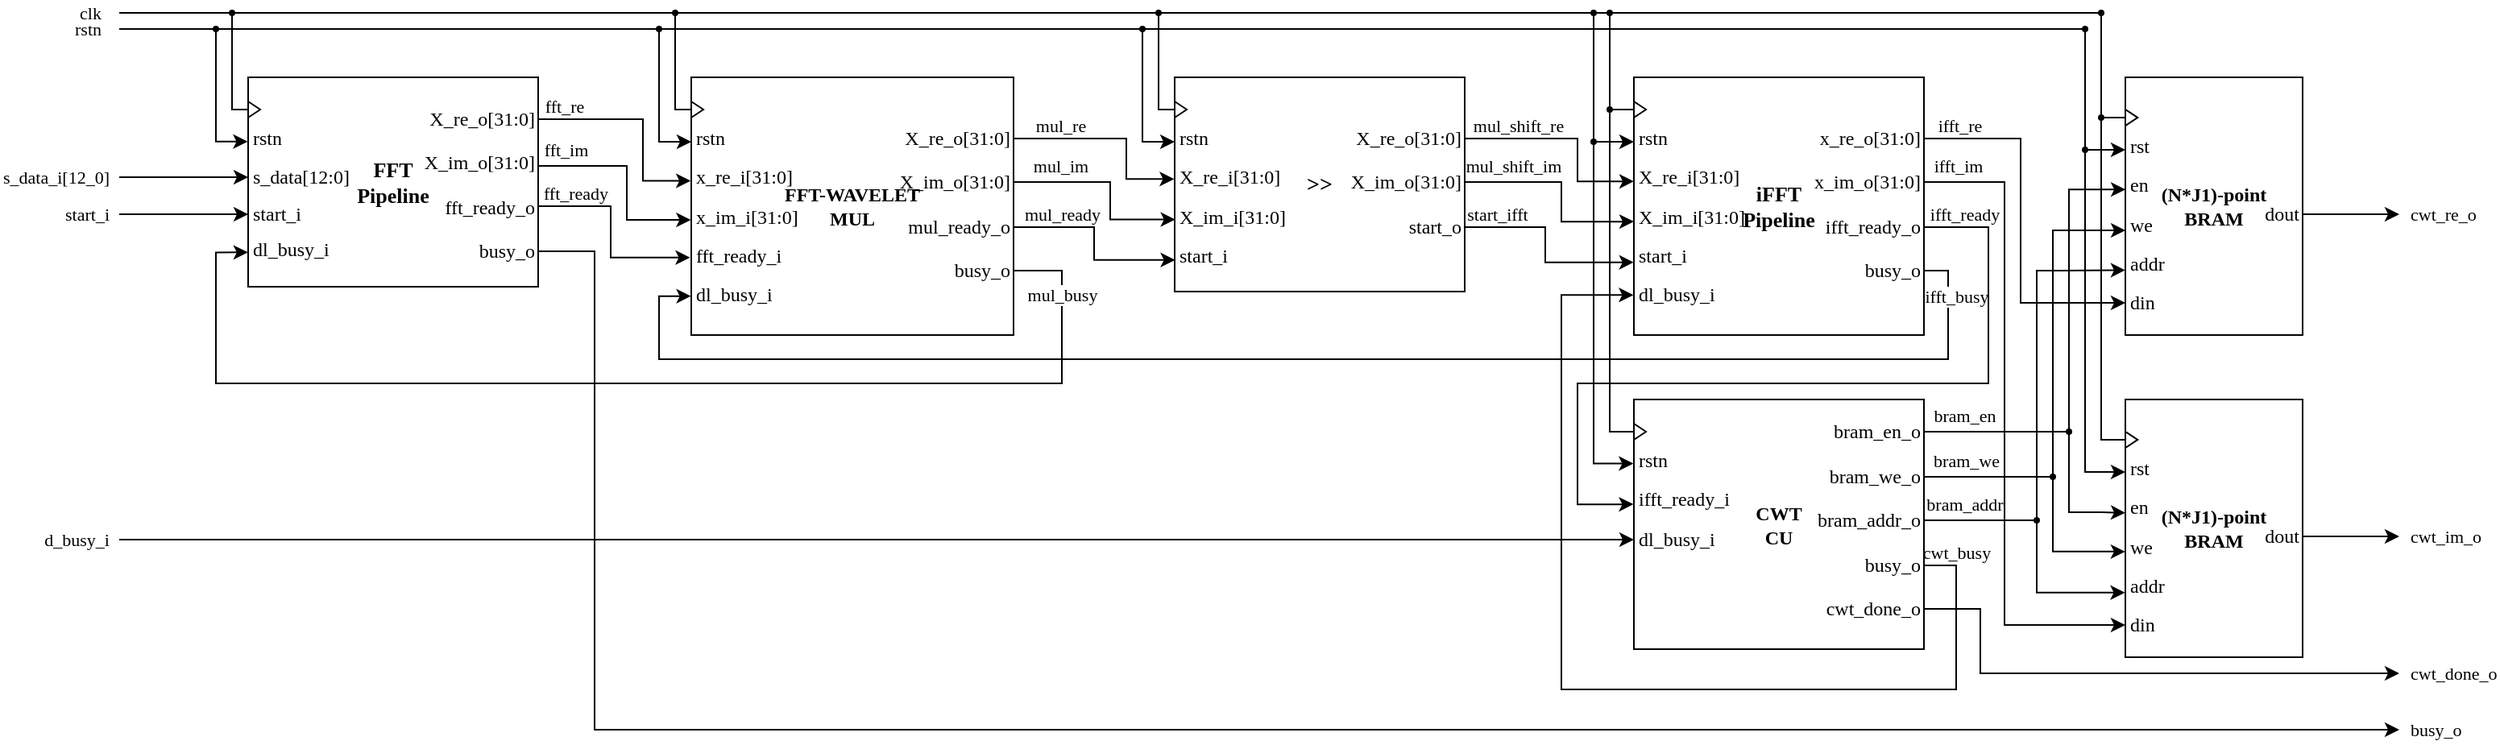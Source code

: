 <mxfile version="26.0.16">
  <diagram name="Page-1" id="Zor0CRvqTPRLobIag8Ww">
    <mxGraphModel dx="1839" dy="528" grid="1" gridSize="5" guides="1" tooltips="1" connect="1" arrows="1" fold="1" page="1" pageScale="1" pageWidth="850" pageHeight="1100" math="0" shadow="0">
      <root>
        <mxCell id="0" />
        <mxCell id="1" parent="0" />
        <mxCell id="oGKbib3P3BIxLK8cS7Yo-72" value="&lt;b&gt;(N*J1)-point&lt;br&gt;BRAM&lt;/b&gt;" style="rounded=0;whiteSpace=wrap;html=1;fontFamily=NewsGotT;verticalAlign=middle;" parent="1" vertex="1">
          <mxGeometry x="1285" y="80" width="110" height="160" as="geometry" />
        </mxCell>
        <mxCell id="oGKbib3P3BIxLK8cS7Yo-75" value="rst" style="text;html=1;align=left;verticalAlign=middle;resizable=0;points=[];autosize=1;strokeColor=none;fillColor=none;spacing=0;fontFamily=NewsGotT;spacingLeft=3;spacingRight=-10;spacingBottom=-2;spacingTop=-2;" parent="1" vertex="1">
          <mxGeometry x="1285" y="113" width="15" height="20" as="geometry" />
        </mxCell>
        <mxCell id="oGKbib3P3BIxLK8cS7Yo-1" value="&lt;font style=&quot;font-size: 13px;&quot;&gt;&lt;b&gt;FFT &lt;br&gt;Pipeline&lt;/b&gt;&lt;/font&gt;" style="rounded=0;whiteSpace=wrap;html=1;fontFamily=NewsGotT;" parent="1" vertex="1">
          <mxGeometry x="120" y="80" width="180" height="130" as="geometry" />
        </mxCell>
        <mxCell id="oGKbib3P3BIxLK8cS7Yo-2" value="rstn" style="text;html=1;align=left;verticalAlign=middle;resizable=0;points=[];autosize=1;strokeColor=none;fillColor=none;spacing=0;fontFamily=NewsGotT;spacingLeft=3;spacingRight=-10;spacingBottom=-2;spacingTop=-2;" parent="1" vertex="1">
          <mxGeometry x="120" y="108" width="30" height="20" as="geometry" />
        </mxCell>
        <mxCell id="oGKbib3P3BIxLK8cS7Yo-51" value="s_data_i[12_0]" style="edgeStyle=orthogonalEdgeStyle;rounded=0;orthogonalLoop=1;jettySize=auto;html=1;endArrow=none;endFill=0;startArrow=classic;startFill=1;align=right;fontFamily=NewsGotT;" parent="1" source="oGKbib3P3BIxLK8cS7Yo-3" edge="1">
          <mxGeometry x="1" y="5" relative="1" as="geometry">
            <mxPoint x="40" y="142" as="targetPoint" />
            <mxPoint x="-5" y="-5" as="offset" />
          </mxGeometry>
        </mxCell>
        <mxCell id="oGKbib3P3BIxLK8cS7Yo-3" value="s_data[12:0]" style="text;html=1;align=left;verticalAlign=middle;resizable=0;points=[];autosize=1;strokeColor=none;fillColor=none;spacing=0;fontFamily=NewsGotT;spacingLeft=3;spacingRight=-10;spacingBottom=-2;spacingTop=-2;" parent="1" vertex="1">
          <mxGeometry x="120" y="132" width="60" height="20" as="geometry" />
        </mxCell>
        <mxCell id="oGKbib3P3BIxLK8cS7Yo-53" value="start_i" style="edgeStyle=orthogonalEdgeStyle;rounded=0;orthogonalLoop=1;jettySize=auto;html=1;strokeColor=default;align=right;verticalAlign=middle;fontFamily=NewsGotT;fontSize=11;fontColor=default;labelBackgroundColor=default;startArrow=classic;startFill=1;endArrow=none;endFill=0;" parent="1" source="oGKbib3P3BIxLK8cS7Yo-5" edge="1">
          <mxGeometry x="1" y="5" relative="1" as="geometry">
            <mxPoint x="40" y="165" as="targetPoint" />
            <mxPoint x="-5" y="-5" as="offset" />
          </mxGeometry>
        </mxCell>
        <mxCell id="oGKbib3P3BIxLK8cS7Yo-5" value="start_i" style="text;html=1;align=left;verticalAlign=middle;resizable=0;points=[];autosize=1;strokeColor=none;fillColor=none;fontFamily=NewsGotT;fontSize=12;fontColor=default;spacing=0;spacingLeft=3;spacingRight=-10;spacingBottom=-2;spacingTop=-2;" parent="1" vertex="1">
          <mxGeometry x="120" y="155" width="40" height="20" as="geometry" />
        </mxCell>
        <mxCell id="oGKbib3P3BIxLK8cS7Yo-6" value="dl_busy_i" style="text;html=1;align=left;verticalAlign=middle;resizable=0;points=[];autosize=1;strokeColor=none;fillColor=none;fontFamily=NewsGotT;fontSize=12;fontColor=default;spacing=0;spacingLeft=3;spacingRight=-10;spacingBottom=-2;spacingTop=-2;" parent="1" vertex="1">
          <mxGeometry x="120" y="177" width="50" height="20" as="geometry" />
        </mxCell>
        <mxCell id="oGKbib3P3BIxLK8cS7Yo-7" value="" style="triangle;whiteSpace=wrap;html=1;fontFamily=NewsGotT;movable=1;resizable=1;rotatable=1;deletable=1;editable=1;locked=0;connectable=1;container=0;points=[[0,0.5,0,0,0]];" parent="1" vertex="1">
          <mxGeometry x="120" y="95" width="7.5" height="10" as="geometry" />
        </mxCell>
        <mxCell id="oGKbib3P3BIxLK8cS7Yo-8" value="X_re_o[31:0]" style="text;html=1;align=right;verticalAlign=middle;resizable=0;points=[];autosize=1;strokeColor=none;fillColor=none;fontFamily=NewsGotT;fontSize=12;fontColor=default;spacing=0;spacingRight=3;spacingLeft=-9;spacingBottom=-2;spacingTop=-2;" parent="1" vertex="1">
          <mxGeometry x="230" y="96" width="70" height="20" as="geometry" />
        </mxCell>
        <mxCell id="oGKbib3P3BIxLK8cS7Yo-9" value="X_im_o[31:0]" style="text;html=1;align=right;verticalAlign=middle;resizable=0;points=[];autosize=1;strokeColor=none;fillColor=none;fontFamily=NewsGotT;fontSize=12;fontColor=default;spacing=0;spacingRight=3;spacingLeft=-9;spacingBottom=-2;spacingTop=-2;" parent="1" vertex="1">
          <mxGeometry x="230" y="123" width="70" height="20" as="geometry" />
        </mxCell>
        <mxCell id="oGKbib3P3BIxLK8cS7Yo-10" value="fft_ready_o" style="text;html=1;align=right;verticalAlign=middle;resizable=0;points=[];autosize=1;strokeColor=none;fillColor=none;fontFamily=NewsGotT;fontSize=12;fontColor=default;spacing=0;spacingRight=3;spacingLeft=-9;spacingBottom=-2;spacingTop=-2;" parent="1" vertex="1">
          <mxGeometry x="240" y="151" width="60" height="20" as="geometry" />
        </mxCell>
        <mxCell id="eewXnLnu0kfUQ9b7Vwd8-1" value="busy_o" style="edgeStyle=orthogonalEdgeStyle;rounded=0;orthogonalLoop=1;jettySize=auto;html=1;align=left;fontFamily=NewsGotT;" edge="1" parent="1" source="oGKbib3P3BIxLK8cS7Yo-11">
          <mxGeometry x="1" y="5" relative="1" as="geometry">
            <mxPoint x="1455" y="485" as="targetPoint" />
            <Array as="points">
              <mxPoint x="335" y="188" />
              <mxPoint x="335" y="485" />
              <mxPoint x="1455" y="485" />
            </Array>
            <mxPoint x="5" as="offset" />
          </mxGeometry>
        </mxCell>
        <mxCell id="oGKbib3P3BIxLK8cS7Yo-11" value="busy_o" style="text;html=1;align=right;verticalAlign=middle;resizable=0;points=[];autosize=1;strokeColor=none;fillColor=none;fontFamily=NewsGotT;fontSize=12;fontColor=default;spacing=0;spacingRight=3;spacingLeft=-9;spacingBottom=-2;spacingTop=-2;" parent="1" vertex="1">
          <mxGeometry x="260" y="178" width="40" height="20" as="geometry" />
        </mxCell>
        <mxCell id="oGKbib3P3BIxLK8cS7Yo-12" value="&lt;font style=&quot;font-size: 13px;&quot;&gt;&lt;b&gt;iFFT &lt;br&gt;Pipeline&lt;/b&gt;&lt;/font&gt;" style="rounded=0;whiteSpace=wrap;html=1;fontFamily=NewsGotT;" parent="1" vertex="1">
          <mxGeometry x="980" y="80" width="180" height="160" as="geometry" />
        </mxCell>
        <mxCell id="oGKbib3P3BIxLK8cS7Yo-13" value="rstn" style="text;html=1;align=left;verticalAlign=middle;resizable=0;points=[];autosize=1;strokeColor=none;fillColor=none;spacing=0;fontFamily=NewsGotT;spacingLeft=3;spacingRight=-10;spacingBottom=-2;spacingTop=-2;" parent="1" vertex="1">
          <mxGeometry x="980" y="108" width="30" height="20" as="geometry" />
        </mxCell>
        <mxCell id="oGKbib3P3BIxLK8cS7Yo-14" value="X_re_i[31:0]" style="text;html=1;align=left;verticalAlign=middle;resizable=0;points=[];autosize=1;strokeColor=none;fillColor=none;spacing=0;fontFamily=NewsGotT;spacingLeft=3;spacingRight=-10;spacingBottom=-2;spacingTop=-2;" parent="1" vertex="1">
          <mxGeometry x="980" y="132" width="60" height="20" as="geometry" />
        </mxCell>
        <mxCell id="oGKbib3P3BIxLK8cS7Yo-15" value="X_im_i[31:0]" style="text;html=1;align=left;verticalAlign=middle;resizable=0;points=[];autosize=1;strokeColor=none;fillColor=none;spacing=0;fontFamily=NewsGotT;spacingLeft=3;spacingRight=-10;spacingBottom=-2;spacingTop=-2;" parent="1" vertex="1">
          <mxGeometry x="980" y="157" width="70" height="20" as="geometry" />
        </mxCell>
        <mxCell id="oGKbib3P3BIxLK8cS7Yo-16" value="start_i" style="text;html=1;align=left;verticalAlign=middle;resizable=0;points=[];autosize=1;strokeColor=none;fillColor=none;fontFamily=NewsGotT;fontSize=12;fontColor=default;spacing=0;spacingLeft=3;spacingRight=-10;spacingBottom=-2;spacingTop=-2;" parent="1" vertex="1">
          <mxGeometry x="980" y="181" width="40" height="20" as="geometry" />
        </mxCell>
        <mxCell id="oGKbib3P3BIxLK8cS7Yo-17" value="dl_busy_i" style="text;html=1;align=left;verticalAlign=middle;resizable=0;points=[];autosize=1;strokeColor=none;fillColor=none;fontFamily=NewsGotT;fontSize=12;fontColor=default;spacing=0;spacingLeft=3;spacingRight=-10;spacingBottom=-2;spacingTop=-2;" parent="1" vertex="1">
          <mxGeometry x="980" y="205" width="50" height="20" as="geometry" />
        </mxCell>
        <mxCell id="oGKbib3P3BIxLK8cS7Yo-18" value="" style="triangle;whiteSpace=wrap;html=1;fontFamily=NewsGotT;movable=1;resizable=1;rotatable=1;deletable=1;editable=1;locked=0;connectable=1;container=0;points=[];" parent="1" vertex="1">
          <mxGeometry x="980" y="95" width="7.5" height="10" as="geometry" />
        </mxCell>
        <mxCell id="oGKbib3P3BIxLK8cS7Yo-19" value="x_re_o[31:0]" style="text;html=1;align=right;verticalAlign=middle;resizable=0;points=[];autosize=1;strokeColor=none;fillColor=none;fontFamily=NewsGotT;fontSize=12;fontColor=default;spacing=0;spacingRight=3;spacingLeft=-9;spacingBottom=-2;spacingTop=-2;" parent="1" vertex="1">
          <mxGeometry x="1090" y="108" width="70" height="20" as="geometry" />
        </mxCell>
        <mxCell id="oGKbib3P3BIxLK8cS7Yo-20" value="x_im_o[31:0]" style="text;html=1;align=right;verticalAlign=middle;resizable=0;points=[];autosize=1;strokeColor=none;fillColor=none;fontFamily=NewsGotT;fontSize=12;fontColor=default;spacing=0;spacingRight=3;spacingLeft=-9;spacingBottom=-2;spacingTop=-2;" parent="1" vertex="1">
          <mxGeometry x="1090" y="135" width="70" height="20" as="geometry" />
        </mxCell>
        <mxCell id="oGKbib3P3BIxLK8cS7Yo-21" value="ifft_ready_o" style="text;html=1;align=right;verticalAlign=middle;resizable=0;points=[];autosize=1;strokeColor=none;fillColor=none;fontFamily=NewsGotT;fontSize=12;fontColor=default;spacing=0;spacingRight=3;spacingLeft=-9;spacingBottom=-2;spacingTop=-2;" parent="1" vertex="1">
          <mxGeometry x="1100" y="163" width="60" height="20" as="geometry" />
        </mxCell>
        <mxCell id="oGKbib3P3BIxLK8cS7Yo-22" value="busy_o" style="text;html=1;align=right;verticalAlign=middle;resizable=0;points=[];autosize=1;strokeColor=none;fillColor=none;fontFamily=NewsGotT;fontSize=12;fontColor=default;spacing=0;spacingRight=3;spacingLeft=-9;spacingBottom=-2;spacingTop=-2;" parent="1" vertex="1">
          <mxGeometry x="1120" y="190" width="40" height="20" as="geometry" />
        </mxCell>
        <mxCell id="oGKbib3P3BIxLK8cS7Yo-23" value="&lt;div&gt;&lt;b&gt;FFT-WAVELET&lt;br&gt;&lt;/b&gt;&lt;/div&gt;&lt;div&gt;&lt;b&gt;MUL&lt;/b&gt;&lt;/div&gt;" style="rounded=0;whiteSpace=wrap;html=1;fontFamily=NewsGotT;" parent="1" vertex="1">
          <mxGeometry x="395" y="80" width="200" height="160" as="geometry" />
        </mxCell>
        <mxCell id="oGKbib3P3BIxLK8cS7Yo-24" value="rstn" style="text;html=1;align=left;verticalAlign=middle;resizable=0;points=[];autosize=1;strokeColor=none;fillColor=none;spacing=0;fontFamily=NewsGotT;spacingLeft=3;spacingRight=-10;spacingBottom=-2;spacingTop=-2;" parent="1" vertex="1">
          <mxGeometry x="395" y="108" width="30" height="20" as="geometry" />
        </mxCell>
        <mxCell id="oGKbib3P3BIxLK8cS7Yo-25" value="x_re_i[31:0]" style="text;html=1;align=left;verticalAlign=middle;resizable=0;points=[];autosize=1;strokeColor=none;fillColor=none;spacing=0;fontFamily=NewsGotT;spacingLeft=3;spacingRight=-10;spacingBottom=-2;spacingTop=-2;" parent="1" vertex="1">
          <mxGeometry x="395" y="132" width="60" height="20" as="geometry" />
        </mxCell>
        <mxCell id="oGKbib3P3BIxLK8cS7Yo-26" value="x_im_i[31:0]" style="text;html=1;align=left;verticalAlign=middle;resizable=0;points=[];autosize=1;strokeColor=none;fillColor=none;spacing=0;fontFamily=NewsGotT;spacingLeft=3;spacingRight=-10;spacingBottom=-2;spacingTop=-2;" parent="1" vertex="1">
          <mxGeometry x="395" y="157" width="60" height="20" as="geometry" />
        </mxCell>
        <mxCell id="oGKbib3P3BIxLK8cS7Yo-27" value="fft_ready_i" style="text;html=1;align=left;verticalAlign=middle;resizable=0;points=[];autosize=1;strokeColor=none;fillColor=none;fontFamily=NewsGotT;fontSize=12;fontColor=default;spacing=0;spacingLeft=3;spacingRight=-10;spacingBottom=-2;spacingTop=-2;" parent="1" vertex="1">
          <mxGeometry x="395" y="181" width="60" height="20" as="geometry" />
        </mxCell>
        <mxCell id="oGKbib3P3BIxLK8cS7Yo-28" value="dl_busy_i" style="text;html=1;align=left;verticalAlign=middle;resizable=0;points=[];autosize=1;strokeColor=none;fillColor=none;fontFamily=NewsGotT;fontSize=12;fontColor=default;spacing=0;spacingLeft=3;spacingRight=-10;spacingBottom=-2;spacingTop=-2;" parent="1" vertex="1">
          <mxGeometry x="395" y="205" width="50" height="20" as="geometry" />
        </mxCell>
        <mxCell id="oGKbib3P3BIxLK8cS7Yo-29" value="" style="triangle;whiteSpace=wrap;html=1;fontFamily=NewsGotT;movable=1;resizable=1;rotatable=1;deletable=1;editable=1;locked=0;connectable=1;container=0;points=[[0,0.5,0,0,0]];" parent="1" vertex="1">
          <mxGeometry x="395" y="95" width="7.5" height="10" as="geometry" />
        </mxCell>
        <mxCell id="oGKbib3P3BIxLK8cS7Yo-30" value="X_re_o[31:0]" style="text;html=1;align=right;verticalAlign=middle;resizable=0;points=[];autosize=1;strokeColor=none;fillColor=none;fontFamily=NewsGotT;fontSize=12;fontColor=default;spacing=0;spacingRight=3;spacingLeft=-9;spacingBottom=-2;spacingTop=-2;" parent="1" vertex="1">
          <mxGeometry x="525" y="108" width="70" height="20" as="geometry" />
        </mxCell>
        <mxCell id="oGKbib3P3BIxLK8cS7Yo-31" value="X_im_o[31:0]" style="text;html=1;align=right;verticalAlign=middle;resizable=0;points=[];autosize=1;strokeColor=none;fillColor=none;fontFamily=NewsGotT;fontSize=12;fontColor=default;spacing=0;spacingRight=3;spacingLeft=-9;spacingBottom=-2;spacingTop=-2;" parent="1" vertex="1">
          <mxGeometry x="525" y="135" width="70" height="20" as="geometry" />
        </mxCell>
        <mxCell id="oGKbib3P3BIxLK8cS7Yo-32" value="mul_ready_o" style="text;html=1;align=right;verticalAlign=middle;resizable=0;points=[];autosize=1;strokeColor=none;fillColor=none;fontFamily=NewsGotT;fontSize=12;fontColor=default;spacing=0;spacingRight=3;spacingLeft=-9;spacingBottom=-2;spacingTop=-2;" parent="1" vertex="1">
          <mxGeometry x="530" y="163" width="65" height="20" as="geometry" />
        </mxCell>
        <mxCell id="oGKbib3P3BIxLK8cS7Yo-33" value="busy_o" style="text;html=1;align=right;verticalAlign=middle;resizable=0;points=[];autosize=1;strokeColor=none;fillColor=none;fontFamily=NewsGotT;fontSize=12;fontColor=default;spacing=0;spacingRight=3;spacingLeft=-9;spacingBottom=-2;spacingTop=-2;" parent="1" vertex="1">
          <mxGeometry x="555" y="190" width="40" height="20" as="geometry" />
        </mxCell>
        <mxCell id="oGKbib3P3BIxLK8cS7Yo-35" value="&lt;font style=&quot;font-size: 14px;&quot;&gt;&lt;b&gt;&lt;span&gt;&lt;font&gt;&amp;gt;&amp;gt;&lt;/font&gt;&lt;/span&gt;&lt;/b&gt;&lt;/font&gt;" style="rounded=0;whiteSpace=wrap;html=1;fontFamily=NewsGotT;fontStyle=1" parent="1" vertex="1">
          <mxGeometry x="695" y="80" width="180" height="133" as="geometry" />
        </mxCell>
        <mxCell id="oGKbib3P3BIxLK8cS7Yo-36" value="rstn" style="text;html=1;align=left;verticalAlign=middle;resizable=0;points=[];autosize=1;strokeColor=none;fillColor=none;spacing=0;fontFamily=NewsGotT;spacingLeft=3;spacingRight=-10;spacingBottom=-2;spacingTop=-2;" parent="1" vertex="1">
          <mxGeometry x="695" y="108" width="30" height="20" as="geometry" />
        </mxCell>
        <mxCell id="oGKbib3P3BIxLK8cS7Yo-37" value="X_re_i[31:0]" style="text;html=1;align=left;verticalAlign=middle;resizable=0;points=[];autosize=1;strokeColor=none;fillColor=none;spacing=0;fontFamily=NewsGotT;spacingLeft=3;spacingRight=-10;spacingBottom=-2;spacingTop=-2;" parent="1" vertex="1">
          <mxGeometry x="695" y="132" width="60" height="20" as="geometry" />
        </mxCell>
        <mxCell id="oGKbib3P3BIxLK8cS7Yo-38" value="X_im_i[31:0]" style="text;html=1;align=left;verticalAlign=middle;resizable=0;points=[];autosize=1;strokeColor=none;fillColor=none;spacing=0;fontFamily=NewsGotT;spacingLeft=3;spacingRight=-10;spacingBottom=-2;spacingTop=-2;" parent="1" vertex="1">
          <mxGeometry x="695" y="157" width="65" height="20" as="geometry" />
        </mxCell>
        <mxCell id="oGKbib3P3BIxLK8cS7Yo-39" value="start_i" style="text;html=1;align=left;verticalAlign=middle;resizable=0;points=[];autosize=1;strokeColor=none;fillColor=none;fontFamily=NewsGotT;fontSize=12;fontColor=default;spacing=0;spacingLeft=3;spacingRight=-10;spacingBottom=-2;spacingTop=-2;" parent="1" vertex="1">
          <mxGeometry x="695" y="181" width="40" height="20" as="geometry" />
        </mxCell>
        <mxCell id="oGKbib3P3BIxLK8cS7Yo-41" value="" style="triangle;whiteSpace=wrap;html=1;fontFamily=NewsGotT;movable=1;resizable=1;rotatable=1;deletable=1;editable=1;locked=0;connectable=1;container=0;points=[];" parent="1" vertex="1">
          <mxGeometry x="695" y="95" width="7.5" height="10" as="geometry" />
        </mxCell>
        <mxCell id="oGKbib3P3BIxLK8cS7Yo-42" value="X_re_o[31:0]" style="text;html=1;align=right;verticalAlign=middle;resizable=0;points=[];autosize=1;strokeColor=none;fillColor=none;fontFamily=NewsGotT;fontSize=12;fontColor=default;spacing=0;spacingRight=3;spacingLeft=-9;spacingBottom=-2;spacingTop=-2;" parent="1" vertex="1">
          <mxGeometry x="805" y="108" width="70" height="20" as="geometry" />
        </mxCell>
        <mxCell id="oGKbib3P3BIxLK8cS7Yo-43" value="X_im_o[31:0]" style="text;html=1;align=right;verticalAlign=middle;resizable=0;points=[];autosize=1;strokeColor=none;fillColor=none;fontFamily=NewsGotT;fontSize=12;fontColor=default;spacing=0;spacingRight=3;spacingLeft=-9;spacingBottom=-2;spacingTop=-2;" parent="1" vertex="1">
          <mxGeometry x="805" y="135" width="70" height="20" as="geometry" />
        </mxCell>
        <mxCell id="oGKbib3P3BIxLK8cS7Yo-44" value="start_o" style="text;html=1;align=right;verticalAlign=middle;resizable=0;points=[];autosize=1;strokeColor=none;fillColor=none;fontFamily=NewsGotT;fontSize=12;fontColor=default;spacing=0;spacingRight=3;spacingLeft=-9;spacingBottom=-2;spacingTop=-2;" parent="1" vertex="1">
          <mxGeometry x="835" y="163" width="40" height="20" as="geometry" />
        </mxCell>
        <mxCell id="oGKbib3P3BIxLK8cS7Yo-46" value="clk" style="endArrow=none;html=1;rounded=0;align=right;fontFamily=NewsGotT;" parent="1" edge="1">
          <mxGeometry x="-1" y="-10" width="50" height="50" relative="1" as="geometry">
            <mxPoint x="40" y="40" as="sourcePoint" />
            <mxPoint x="1270" y="40" as="targetPoint" />
            <mxPoint x="-10" y="-10" as="offset" />
          </mxGeometry>
        </mxCell>
        <mxCell id="oGKbib3P3BIxLK8cS7Yo-47" value="rstn" style="endArrow=none;html=1;rounded=0;align=right;labelBackgroundColor=none;fontFamily=NewsGotT;" parent="1" edge="1">
          <mxGeometry x="-1" y="-10" width="50" height="50" relative="1" as="geometry">
            <mxPoint x="40" y="50" as="sourcePoint" />
            <mxPoint x="1260" y="50" as="targetPoint" />
            <mxPoint x="-10" y="-10" as="offset" />
          </mxGeometry>
        </mxCell>
        <mxCell id="oGKbib3P3BIxLK8cS7Yo-49" value="" style="endArrow=classic;html=1;rounded=0;entryX=-0.01;entryY=0.596;entryDx=0;entryDy=0;entryPerimeter=0;edgeStyle=orthogonalEdgeStyle;startArrow=oval;startFill=1;startSize=3;" parent="1" target="oGKbib3P3BIxLK8cS7Yo-2" edge="1">
          <mxGeometry width="50" height="50" relative="1" as="geometry">
            <mxPoint x="100" y="50" as="sourcePoint" />
            <mxPoint x="500" y="280" as="targetPoint" />
            <Array as="points">
              <mxPoint x="100" y="50" />
              <mxPoint x="100" y="120" />
            </Array>
          </mxGeometry>
        </mxCell>
        <mxCell id="oGKbib3P3BIxLK8cS7Yo-50" value="" style="endArrow=oval;html=1;rounded=0;edgeStyle=orthogonalEdgeStyle;exitX=0;exitY=0.5;exitDx=0;exitDy=0;exitPerimeter=0;endFill=1;endSize=3;" parent="1" source="oGKbib3P3BIxLK8cS7Yo-7" edge="1">
          <mxGeometry width="50" height="50" relative="1" as="geometry">
            <mxPoint x="115" y="90" as="sourcePoint" />
            <mxPoint x="110" y="40" as="targetPoint" />
          </mxGeometry>
        </mxCell>
        <mxCell id="oGKbib3P3BIxLK8cS7Yo-55" value="mul_busy" style="edgeStyle=orthogonalEdgeStyle;rounded=0;orthogonalLoop=1;jettySize=auto;html=1;entryX=-0.002;entryY=0.584;entryDx=0;entryDy=0;entryPerimeter=0;fontFamily=NewsGotT;" parent="1" source="oGKbib3P3BIxLK8cS7Yo-33" target="oGKbib3P3BIxLK8cS7Yo-6" edge="1">
          <mxGeometry x="-0.876" relative="1" as="geometry">
            <Array as="points">
              <mxPoint x="625" y="200" />
              <mxPoint x="625" y="270" />
              <mxPoint x="100" y="270" />
              <mxPoint x="100" y="189" />
            </Array>
            <mxPoint as="offset" />
          </mxGeometry>
        </mxCell>
        <mxCell id="oGKbib3P3BIxLK8cS7Yo-56" value="fft_re" style="edgeStyle=orthogonalEdgeStyle;rounded=0;orthogonalLoop=1;jettySize=auto;html=1;entryX=-0.007;entryY=0.614;entryDx=0;entryDy=0;entryPerimeter=0;fontFamily=NewsGotT;" parent="1" source="oGKbib3P3BIxLK8cS7Yo-8" target="oGKbib3P3BIxLK8cS7Yo-25" edge="1">
          <mxGeometry x="-0.759" y="8" relative="1" as="geometry">
            <mxPoint as="offset" />
            <Array as="points">
              <mxPoint x="365" y="106" />
              <mxPoint x="365" y="144" />
            </Array>
          </mxGeometry>
        </mxCell>
        <mxCell id="oGKbib3P3BIxLK8cS7Yo-57" value="fft_im" style="edgeStyle=orthogonalEdgeStyle;rounded=0;orthogonalLoop=1;jettySize=auto;html=1;entryX=-0.005;entryY=0.576;entryDx=0;entryDy=0;entryPerimeter=0;fontFamily=NewsGotT;" parent="1" source="oGKbib3P3BIxLK8cS7Yo-9" target="oGKbib3P3BIxLK8cS7Yo-26" edge="1">
          <mxGeometry x="-0.746" y="10" relative="1" as="geometry">
            <Array as="points">
              <mxPoint x="355" y="135" />
              <mxPoint x="355" y="169" />
            </Array>
            <mxPoint as="offset" />
          </mxGeometry>
        </mxCell>
        <mxCell id="oGKbib3P3BIxLK8cS7Yo-58" value="fft_ready" style="edgeStyle=orthogonalEdgeStyle;rounded=0;orthogonalLoop=1;jettySize=auto;html=1;entryX=-0.013;entryY=0.544;entryDx=0;entryDy=0;entryPerimeter=0;fontFamily=NewsGotT;align=center;" parent="1" source="oGKbib3P3BIxLK8cS7Yo-10" target="oGKbib3P3BIxLK8cS7Yo-27" edge="1">
          <mxGeometry x="-0.646" y="8" relative="1" as="geometry">
            <Array as="points">
              <mxPoint x="345" y="160" />
              <mxPoint x="345" y="192" />
            </Array>
            <mxPoint as="offset" />
          </mxGeometry>
        </mxCell>
        <mxCell id="oGKbib3P3BIxLK8cS7Yo-60" value="" style="endArrow=classic;html=1;rounded=0;entryX=-0.01;entryY=0.596;entryDx=0;entryDy=0;entryPerimeter=0;edgeStyle=orthogonalEdgeStyle;startArrow=oval;startFill=1;startSize=3;" parent="1" edge="1">
          <mxGeometry width="50" height="50" relative="1" as="geometry">
            <mxPoint x="375" y="50" as="sourcePoint" />
            <mxPoint x="395" y="120" as="targetPoint" />
            <Array as="points">
              <mxPoint x="375" y="50" />
              <mxPoint x="375" y="120" />
            </Array>
          </mxGeometry>
        </mxCell>
        <mxCell id="oGKbib3P3BIxLK8cS7Yo-61" value="" style="endArrow=oval;html=1;rounded=0;edgeStyle=orthogonalEdgeStyle;endFill=1;endSize=3;exitX=0;exitY=0.5;exitDx=0;exitDy=0;exitPerimeter=0;" parent="1" source="oGKbib3P3BIxLK8cS7Yo-29" edge="1">
          <mxGeometry width="50" height="50" relative="1" as="geometry">
            <mxPoint x="390" y="100" as="sourcePoint" />
            <mxPoint x="385" y="40" as="targetPoint" />
          </mxGeometry>
        </mxCell>
        <mxCell id="oGKbib3P3BIxLK8cS7Yo-62" value="mul_ready" style="edgeStyle=orthogonalEdgeStyle;rounded=0;orthogonalLoop=1;jettySize=auto;html=1;entryX=0.007;entryY=0.621;entryDx=0;entryDy=0;entryPerimeter=0;fontFamily=NewsGotT;labelBackgroundColor=none;" parent="1" source="oGKbib3P3BIxLK8cS7Yo-32" target="oGKbib3P3BIxLK8cS7Yo-39" edge="1">
          <mxGeometry x="-0.503" y="8" relative="1" as="geometry">
            <Array as="points">
              <mxPoint x="645" y="173" />
              <mxPoint x="645" y="193" />
            </Array>
            <mxPoint as="offset" />
          </mxGeometry>
        </mxCell>
        <mxCell id="oGKbib3P3BIxLK8cS7Yo-63" value="mul_im" style="edgeStyle=orthogonalEdgeStyle;rounded=0;orthogonalLoop=1;jettySize=auto;html=1;entryX=0.005;entryY=0.564;entryDx=0;entryDy=0;entryPerimeter=0;fontFamily=NewsGotT;" parent="1" source="oGKbib3P3BIxLK8cS7Yo-31" target="oGKbib3P3BIxLK8cS7Yo-38" edge="1">
          <mxGeometry x="-0.54" y="10" relative="1" as="geometry">
            <Array as="points">
              <mxPoint x="655" y="145" />
              <mxPoint x="655" y="168" />
            </Array>
            <mxPoint as="offset" />
          </mxGeometry>
        </mxCell>
        <mxCell id="oGKbib3P3BIxLK8cS7Yo-64" value="mul_re" style="edgeStyle=orthogonalEdgeStyle;rounded=0;orthogonalLoop=1;jettySize=auto;html=1;entryX=-0.005;entryY=0.557;entryDx=0;entryDy=0;entryPerimeter=0;fontFamily=NewsGotT;" parent="1" source="oGKbib3P3BIxLK8cS7Yo-30" target="oGKbib3P3BIxLK8cS7Yo-37" edge="1">
          <mxGeometry x="-0.545" y="8" relative="1" as="geometry">
            <Array as="points">
              <mxPoint x="665" y="118" />
              <mxPoint x="665" y="143" />
            </Array>
            <mxPoint as="offset" />
          </mxGeometry>
        </mxCell>
        <mxCell id="oGKbib3P3BIxLK8cS7Yo-65" value="" style="endArrow=classic;html=1;rounded=0;entryX=-0.01;entryY=0.596;entryDx=0;entryDy=0;entryPerimeter=0;edgeStyle=orthogonalEdgeStyle;startArrow=oval;startFill=1;startSize=3;" parent="1" edge="1">
          <mxGeometry width="50" height="50" relative="1" as="geometry">
            <mxPoint x="675" y="50" as="sourcePoint" />
            <mxPoint x="695" y="120" as="targetPoint" />
            <Array as="points">
              <mxPoint x="675" y="50" />
              <mxPoint x="675" y="120" />
            </Array>
          </mxGeometry>
        </mxCell>
        <mxCell id="oGKbib3P3BIxLK8cS7Yo-66" value="" style="endArrow=oval;html=1;rounded=0;edgeStyle=orthogonalEdgeStyle;endFill=1;endSize=3;exitX=0;exitY=0.5;exitDx=0;exitDy=0;exitPerimeter=0;" parent="1" edge="1">
          <mxGeometry width="50" height="50" relative="1" as="geometry">
            <mxPoint x="695" y="100" as="sourcePoint" />
            <mxPoint x="685" y="40" as="targetPoint" />
            <Array as="points">
              <mxPoint x="685" y="100" />
            </Array>
          </mxGeometry>
        </mxCell>
        <mxCell id="oGKbib3P3BIxLK8cS7Yo-67" value="mul_shift_re" style="edgeStyle=orthogonalEdgeStyle;rounded=0;orthogonalLoop=1;jettySize=auto;html=1;entryX=0;entryY=0.629;entryDx=0;entryDy=0;entryPerimeter=0;fontFamily=NewsGotT;" parent="1" source="oGKbib3P3BIxLK8cS7Yo-42" target="oGKbib3P3BIxLK8cS7Yo-14" edge="1">
          <mxGeometry x="-0.506" y="8" relative="1" as="geometry">
            <Array as="points">
              <mxPoint x="945" y="118" />
              <mxPoint x="945" y="145" />
            </Array>
            <mxPoint as="offset" />
          </mxGeometry>
        </mxCell>
        <mxCell id="oGKbib3P3BIxLK8cS7Yo-68" value="mul_shift_im" style="edgeStyle=orthogonalEdgeStyle;rounded=0;orthogonalLoop=1;jettySize=auto;html=1;entryX=0;entryY=0.628;entryDx=0;entryDy=0;entryPerimeter=0;fontFamily=NewsGotT;" parent="1" source="oGKbib3P3BIxLK8cS7Yo-43" target="oGKbib3P3BIxLK8cS7Yo-15" edge="1">
          <mxGeometry x="-0.537" y="10" relative="1" as="geometry">
            <Array as="points">
              <mxPoint x="935" y="145" />
              <mxPoint x="935" y="170" />
            </Array>
            <mxPoint as="offset" />
          </mxGeometry>
        </mxCell>
        <mxCell id="oGKbib3P3BIxLK8cS7Yo-69" value="" style="endArrow=oval;html=1;rounded=0;edgeStyle=orthogonalEdgeStyle;endFill=1;endSize=3;exitX=0;exitY=0.5;exitDx=0;exitDy=0;exitPerimeter=0;" parent="1" edge="1">
          <mxGeometry width="50" height="50" relative="1" as="geometry">
            <mxPoint x="980" y="100" as="sourcePoint" />
            <mxPoint x="965" y="40" as="targetPoint" />
            <Array as="points">
              <mxPoint x="965" y="100" />
              <mxPoint x="965" y="40" />
            </Array>
          </mxGeometry>
        </mxCell>
        <mxCell id="oGKbib3P3BIxLK8cS7Yo-70" value="" style="endArrow=classic;html=1;rounded=0;entryX=-0.01;entryY=0.596;entryDx=0;entryDy=0;entryPerimeter=0;edgeStyle=orthogonalEdgeStyle;startArrow=oval;startFill=1;startSize=3;" parent="1" edge="1">
          <mxGeometry width="50" height="50" relative="1" as="geometry">
            <mxPoint x="955" y="40" as="sourcePoint" />
            <mxPoint x="980" y="120" as="targetPoint" />
            <Array as="points">
              <mxPoint x="955" y="50" />
              <mxPoint x="955" y="120" />
            </Array>
          </mxGeometry>
        </mxCell>
        <mxCell id="oGKbib3P3BIxLK8cS7Yo-71" value="start_ifft" style="edgeStyle=orthogonalEdgeStyle;rounded=0;orthogonalLoop=1;jettySize=auto;html=1;entryX=-0.003;entryY=0.693;entryDx=0;entryDy=0;entryPerimeter=0;fontFamily=NewsGotT;" parent="1" source="oGKbib3P3BIxLK8cS7Yo-44" target="oGKbib3P3BIxLK8cS7Yo-16" edge="1">
          <mxGeometry x="-0.684" y="8" relative="1" as="geometry">
            <Array as="points">
              <mxPoint x="925" y="173" />
              <mxPoint x="925" y="195" />
            </Array>
            <mxPoint as="offset" />
          </mxGeometry>
        </mxCell>
        <mxCell id="oGKbib3P3BIxLK8cS7Yo-73" value="" style="triangle;whiteSpace=wrap;html=1;fontFamily=NewsGotT;movable=1;resizable=1;rotatable=1;deletable=1;editable=1;locked=0;connectable=1;container=0;points=[];" parent="1" vertex="1">
          <mxGeometry x="1285" y="100" width="7.5" height="10" as="geometry" />
        </mxCell>
        <mxCell id="oGKbib3P3BIxLK8cS7Yo-76" value="en" style="text;html=1;align=left;verticalAlign=middle;resizable=0;points=[];autosize=1;strokeColor=none;fillColor=none;spacing=0;fontFamily=NewsGotT;spacingLeft=3;spacingRight=-10;spacingBottom=-2;spacingTop=-2;" parent="1" vertex="1">
          <mxGeometry x="1285" y="137" width="15" height="20" as="geometry" />
        </mxCell>
        <mxCell id="oGKbib3P3BIxLK8cS7Yo-77" value="we" style="text;html=1;align=left;verticalAlign=middle;resizable=0;points=[];autosize=1;strokeColor=none;fillColor=none;spacing=0;fontFamily=NewsGotT;spacingLeft=3;spacingRight=-10;spacingBottom=-2;spacingTop=-2;" parent="1" vertex="1">
          <mxGeometry x="1285" y="162" width="20" height="20" as="geometry" />
        </mxCell>
        <mxCell id="oGKbib3P3BIxLK8cS7Yo-78" value="addr" style="text;html=1;align=left;verticalAlign=middle;resizable=0;points=[];autosize=1;strokeColor=none;fillColor=none;fontFamily=NewsGotT;fontSize=12;fontColor=default;spacing=0;spacingLeft=3;spacingRight=-10;spacingBottom=-2;spacingTop=-2;" parent="1" vertex="1">
          <mxGeometry x="1285" y="186" width="25" height="20" as="geometry" />
        </mxCell>
        <mxCell id="oGKbib3P3BIxLK8cS7Yo-79" value="din" style="text;html=1;align=left;verticalAlign=middle;resizable=0;points=[];autosize=1;strokeColor=none;fillColor=none;fontFamily=NewsGotT;fontSize=12;fontColor=default;spacing=0;spacingLeft=3;spacingRight=-10;spacingBottom=-2;spacingTop=-2;" parent="1" vertex="1">
          <mxGeometry x="1285" y="210" width="20" height="20" as="geometry" />
        </mxCell>
        <mxCell id="oGKbib3P3BIxLK8cS7Yo-80" value="" style="triangle;whiteSpace=wrap;html=1;fontFamily=NewsGotT;movable=1;resizable=1;rotatable=1;deletable=1;editable=1;locked=0;connectable=1;container=0;points=[];" parent="1" vertex="1">
          <mxGeometry x="1285" y="100" width="7.5" height="10" as="geometry" />
        </mxCell>
        <mxCell id="oGKbib3P3BIxLK8cS7Yo-125" value="cwt_re_o" style="edgeStyle=orthogonalEdgeStyle;rounded=0;orthogonalLoop=1;jettySize=auto;html=1;align=left;fontFamily=NewsGotT;" parent="1" source="oGKbib3P3BIxLK8cS7Yo-81" edge="1">
          <mxGeometry x="1" y="-5" relative="1" as="geometry">
            <mxPoint x="1455" y="165" as="targetPoint" />
            <mxPoint x="5" y="-5" as="offset" />
          </mxGeometry>
        </mxCell>
        <mxCell id="oGKbib3P3BIxLK8cS7Yo-81" value="dout" style="text;html=1;align=right;verticalAlign=middle;resizable=0;points=[];autosize=1;strokeColor=none;fillColor=none;fontFamily=NewsGotT;fontSize=12;fontColor=default;spacing=0;spacingRight=3;spacingLeft=-9;spacingBottom=-2;spacingTop=-2;" parent="1" vertex="1">
          <mxGeometry x="1370" y="155" width="25" height="20" as="geometry" />
        </mxCell>
        <mxCell id="oGKbib3P3BIxLK8cS7Yo-82" value="ifft_busy" style="edgeStyle=orthogonalEdgeStyle;rounded=0;orthogonalLoop=1;jettySize=auto;html=1;entryX=-0.004;entryY=0.543;entryDx=0;entryDy=0;entryPerimeter=0;fontFamily=NewsGotT;" parent="1" source="oGKbib3P3BIxLK8cS7Yo-22" target="oGKbib3P3BIxLK8cS7Yo-28" edge="1">
          <mxGeometry x="-0.934" y="5" relative="1" as="geometry">
            <Array as="points">
              <mxPoint x="1175" y="200" />
              <mxPoint x="1175" y="255" />
              <mxPoint x="375" y="255" />
              <mxPoint x="375" y="216" />
            </Array>
            <mxPoint as="offset" />
          </mxGeometry>
        </mxCell>
        <mxCell id="oGKbib3P3BIxLK8cS7Yo-83" value="&lt;b&gt;CWT&lt;br&gt;CU&lt;/b&gt;" style="rounded=0;whiteSpace=wrap;html=1;fontFamily=NewsGotT;" parent="1" vertex="1">
          <mxGeometry x="980" y="280" width="180" height="155" as="geometry" />
        </mxCell>
        <mxCell id="oGKbib3P3BIxLK8cS7Yo-84" value="rstn" style="text;html=1;align=left;verticalAlign=middle;resizable=0;points=[];autosize=1;strokeColor=none;fillColor=none;spacing=0;fontFamily=NewsGotT;spacingLeft=3;spacingRight=-10;spacingBottom=-2;spacingTop=-2;" parent="1" vertex="1">
          <mxGeometry x="980" y="308" width="30" height="20" as="geometry" />
        </mxCell>
        <mxCell id="oGKbib3P3BIxLK8cS7Yo-85" value="ifft_ready_i" style="text;html=1;align=left;verticalAlign=middle;resizable=0;points=[];autosize=1;strokeColor=none;fillColor=none;spacing=0;fontFamily=NewsGotT;spacingLeft=3;spacingRight=-10;spacingBottom=-2;spacingTop=-2;" parent="1" vertex="1">
          <mxGeometry x="980" y="332" width="55" height="20" as="geometry" />
        </mxCell>
        <mxCell id="oGKbib3P3BIxLK8cS7Yo-101" value="d_busy_i" style="edgeStyle=orthogonalEdgeStyle;rounded=0;orthogonalLoop=1;jettySize=auto;html=1;fontFamily=NewsGotT;align=right;" parent="1" target="oGKbib3P3BIxLK8cS7Yo-86" edge="1">
          <mxGeometry x="-1" y="-5" relative="1" as="geometry">
            <mxPoint x="40" y="367" as="sourcePoint" />
            <Array as="points">
              <mxPoint x="40" y="367" />
            </Array>
            <mxPoint x="-5" y="-5" as="offset" />
          </mxGeometry>
        </mxCell>
        <mxCell id="oGKbib3P3BIxLK8cS7Yo-86" value="dl_busy_i" style="text;html=1;align=left;verticalAlign=middle;resizable=0;points=[];autosize=1;strokeColor=none;fillColor=none;spacing=0;fontFamily=NewsGotT;spacingLeft=3;spacingRight=-10;spacingBottom=-2;spacingTop=-2;" parent="1" vertex="1">
          <mxGeometry x="980" y="357" width="50" height="20" as="geometry" />
        </mxCell>
        <mxCell id="oGKbib3P3BIxLK8cS7Yo-89" value="" style="triangle;whiteSpace=wrap;html=1;fontFamily=NewsGotT;movable=1;resizable=1;rotatable=1;deletable=1;editable=1;locked=0;connectable=1;container=0;points=[[0,0.5,0,0,0]];" parent="1" vertex="1">
          <mxGeometry x="980" y="295" width="7.5" height="10" as="geometry" />
        </mxCell>
        <mxCell id="oGKbib3P3BIxLK8cS7Yo-90" value="bram_en_o" style="text;html=1;align=right;verticalAlign=middle;resizable=0;points=[];autosize=1;strokeColor=none;fillColor=none;fontFamily=NewsGotT;fontSize=12;fontColor=default;spacing=0;spacingRight=3;spacingLeft=-9;spacingBottom=-2;spacingTop=-2;" parent="1" vertex="1">
          <mxGeometry x="1100" y="290" width="60" height="20" as="geometry" />
        </mxCell>
        <mxCell id="oGKbib3P3BIxLK8cS7Yo-91" value="bram_we_o" style="text;html=1;align=right;verticalAlign=middle;resizable=0;points=[];autosize=1;strokeColor=none;fillColor=none;fontFamily=NewsGotT;fontSize=12;fontColor=default;spacing=0;spacingRight=3;spacingLeft=-9;spacingBottom=-2;spacingTop=-2;" parent="1" vertex="1">
          <mxGeometry x="1100" y="318" width="60" height="20" as="geometry" />
        </mxCell>
        <mxCell id="oGKbib3P3BIxLK8cS7Yo-92" value="bram_addr_o" style="text;html=1;align=right;verticalAlign=middle;resizable=0;points=[];autosize=1;strokeColor=none;fillColor=none;fontFamily=NewsGotT;fontSize=12;fontColor=default;spacing=0;spacingRight=3;spacingLeft=-9;spacingBottom=-2;spacingTop=-2;" parent="1" vertex="1">
          <mxGeometry x="1095" y="345" width="65" height="20" as="geometry" />
        </mxCell>
        <mxCell id="oGKbib3P3BIxLK8cS7Yo-93" value="busy_o" style="text;html=1;align=right;verticalAlign=middle;resizable=0;points=[];autosize=1;strokeColor=none;fillColor=none;fontFamily=NewsGotT;fontSize=12;fontColor=default;spacing=0;spacingRight=3;spacingLeft=-9;spacingBottom=-2;spacingTop=-2;" parent="1" vertex="1">
          <mxGeometry x="1120" y="373" width="40" height="20" as="geometry" />
        </mxCell>
        <mxCell id="oGKbib3P3BIxLK8cS7Yo-94" value="" style="endArrow=oval;html=1;rounded=0;edgeStyle=orthogonalEdgeStyle;endFill=1;endSize=3;exitX=0;exitY=0.5;exitDx=0;exitDy=0;exitPerimeter=0;" parent="1" source="oGKbib3P3BIxLK8cS7Yo-89" edge="1">
          <mxGeometry width="50" height="50" relative="1" as="geometry">
            <mxPoint x="975" y="335" as="sourcePoint" />
            <mxPoint x="965" y="100" as="targetPoint" />
            <Array as="points">
              <mxPoint x="965" y="300" />
            </Array>
          </mxGeometry>
        </mxCell>
        <mxCell id="oGKbib3P3BIxLK8cS7Yo-95" value="" style="endArrow=classic;html=1;rounded=0;entryX=-0.011;entryY=0.59;entryDx=0;entryDy=0;entryPerimeter=0;edgeStyle=orthogonalEdgeStyle;startArrow=oval;startFill=1;startSize=3;" parent="1" target="oGKbib3P3BIxLK8cS7Yo-84" edge="1">
          <mxGeometry width="50" height="50" relative="1" as="geometry">
            <mxPoint x="955" y="120" as="sourcePoint" />
            <mxPoint x="975" y="355" as="targetPoint" />
            <Array as="points">
              <mxPoint x="955" y="320" />
            </Array>
          </mxGeometry>
        </mxCell>
        <mxCell id="oGKbib3P3BIxLK8cS7Yo-115" value="cwt_done_o" style="edgeStyle=orthogonalEdgeStyle;rounded=0;orthogonalLoop=1;jettySize=auto;html=1;align=left;fontFamily=NewsGotT;" parent="1" source="oGKbib3P3BIxLK8cS7Yo-96" edge="1">
          <mxGeometry x="1" y="5" relative="1" as="geometry">
            <mxPoint x="1455" y="450" as="targetPoint" />
            <Array as="points">
              <mxPoint x="1195" y="410" />
              <mxPoint x="1195" y="450" />
            </Array>
            <mxPoint x="5" y="5" as="offset" />
          </mxGeometry>
        </mxCell>
        <mxCell id="oGKbib3P3BIxLK8cS7Yo-96" value="cwt_done_o" style="text;html=1;align=right;verticalAlign=middle;resizable=0;points=[];autosize=1;strokeColor=none;fillColor=none;fontFamily=NewsGotT;fontSize=12;fontColor=default;spacing=0;spacingRight=3;spacingLeft=-9;spacingBottom=-2;spacingTop=-2;" parent="1" vertex="1">
          <mxGeometry x="1100" y="400" width="60" height="20" as="geometry" />
        </mxCell>
        <mxCell id="oGKbib3P3BIxLK8cS7Yo-99" value="ifft_ready" style="edgeStyle=orthogonalEdgeStyle;rounded=0;orthogonalLoop=1;jettySize=auto;html=1;entryX=-0.005;entryY=0.653;entryDx=0;entryDy=0;entryPerimeter=0;fontFamily=NewsGotT;" parent="1" source="oGKbib3P3BIxLK8cS7Yo-21" target="oGKbib3P3BIxLK8cS7Yo-85" edge="1">
          <mxGeometry x="-0.9" y="8" relative="1" as="geometry">
            <Array as="points">
              <mxPoint x="1200" y="173" />
              <mxPoint x="1200" y="270" />
              <mxPoint x="945" y="270" />
              <mxPoint x="945" y="345" />
            </Array>
            <mxPoint as="offset" />
          </mxGeometry>
        </mxCell>
        <mxCell id="oGKbib3P3BIxLK8cS7Yo-100" value="ifft_re" style="edgeStyle=orthogonalEdgeStyle;rounded=0;orthogonalLoop=1;jettySize=auto;html=1;entryX=0;entryY=0.5;entryDx=0;entryDy=0;entryPerimeter=0;fontFamily=NewsGotT;" parent="1" source="oGKbib3P3BIxLK8cS7Yo-19" target="oGKbib3P3BIxLK8cS7Yo-79" edge="1">
          <mxGeometry x="-0.811" y="8" relative="1" as="geometry">
            <Array as="points">
              <mxPoint x="1220" y="118" />
              <mxPoint x="1220" y="220" />
            </Array>
            <mxPoint as="offset" />
          </mxGeometry>
        </mxCell>
        <mxCell id="oGKbib3P3BIxLK8cS7Yo-102" value="&lt;b&gt;(N*J1)-point&lt;br&gt;BRAM&lt;/b&gt;" style="rounded=0;whiteSpace=wrap;html=1;fontFamily=NewsGotT;verticalAlign=middle;" parent="1" vertex="1">
          <mxGeometry x="1285" y="280" width="110" height="160" as="geometry" />
        </mxCell>
        <mxCell id="oGKbib3P3BIxLK8cS7Yo-103" value="rst" style="text;html=1;align=left;verticalAlign=middle;resizable=0;points=[];autosize=1;strokeColor=none;fillColor=none;spacing=0;fontFamily=NewsGotT;spacingLeft=3;spacingRight=-10;spacingBottom=-2;spacingTop=-2;" parent="1" vertex="1">
          <mxGeometry x="1285" y="313" width="15" height="20" as="geometry" />
        </mxCell>
        <mxCell id="oGKbib3P3BIxLK8cS7Yo-104" value="" style="triangle;whiteSpace=wrap;html=1;fontFamily=NewsGotT;movable=1;resizable=1;rotatable=1;deletable=1;editable=1;locked=0;connectable=1;container=0;points=[];" parent="1" vertex="1">
          <mxGeometry x="1285" y="300" width="7.5" height="10" as="geometry" />
        </mxCell>
        <mxCell id="oGKbib3P3BIxLK8cS7Yo-105" value="en" style="text;html=1;align=left;verticalAlign=middle;resizable=0;points=[];autosize=1;strokeColor=none;fillColor=none;spacing=0;fontFamily=NewsGotT;spacingLeft=3;spacingRight=-10;spacingBottom=-2;spacingTop=-2;" parent="1" vertex="1">
          <mxGeometry x="1285" y="337" width="15" height="20" as="geometry" />
        </mxCell>
        <mxCell id="oGKbib3P3BIxLK8cS7Yo-106" value="we" style="text;html=1;align=left;verticalAlign=middle;resizable=0;points=[];autosize=1;strokeColor=none;fillColor=none;spacing=0;fontFamily=NewsGotT;spacingLeft=3;spacingRight=-10;spacingBottom=-2;spacingTop=-2;" parent="1" vertex="1">
          <mxGeometry x="1285" y="362" width="20" height="20" as="geometry" />
        </mxCell>
        <mxCell id="oGKbib3P3BIxLK8cS7Yo-107" value="addr" style="text;html=1;align=left;verticalAlign=middle;resizable=0;points=[];autosize=1;strokeColor=none;fillColor=none;fontFamily=NewsGotT;fontSize=12;fontColor=default;spacing=0;spacingLeft=3;spacingRight=-10;spacingBottom=-2;spacingTop=-2;" parent="1" vertex="1">
          <mxGeometry x="1285" y="386" width="25" height="20" as="geometry" />
        </mxCell>
        <mxCell id="oGKbib3P3BIxLK8cS7Yo-108" value="din" style="text;html=1;align=left;verticalAlign=middle;resizable=0;points=[];autosize=1;strokeColor=none;fillColor=none;fontFamily=NewsGotT;fontSize=12;fontColor=default;spacing=0;spacingLeft=3;spacingRight=-10;spacingBottom=-2;spacingTop=-2;" parent="1" vertex="1">
          <mxGeometry x="1285" y="410" width="20" height="20" as="geometry" />
        </mxCell>
        <mxCell id="oGKbib3P3BIxLK8cS7Yo-109" value="" style="triangle;whiteSpace=wrap;html=1;fontFamily=NewsGotT;movable=1;resizable=1;rotatable=1;deletable=1;editable=1;locked=0;connectable=1;container=0;points=[];" parent="1" vertex="1">
          <mxGeometry x="1285" y="300" width="7.5" height="10" as="geometry" />
        </mxCell>
        <mxCell id="oGKbib3P3BIxLK8cS7Yo-126" value="cwt_im_o" style="edgeStyle=orthogonalEdgeStyle;rounded=0;orthogonalLoop=1;jettySize=auto;html=1;align=left;fontFamily=NewsGotT;" parent="1" source="oGKbib3P3BIxLK8cS7Yo-110" edge="1">
          <mxGeometry x="1" y="-5" relative="1" as="geometry">
            <mxPoint x="1455" y="365" as="targetPoint" />
            <mxPoint x="5" y="-5" as="offset" />
          </mxGeometry>
        </mxCell>
        <mxCell id="oGKbib3P3BIxLK8cS7Yo-110" value="dout" style="text;html=1;align=right;verticalAlign=middle;resizable=0;points=[];autosize=1;strokeColor=none;fillColor=none;fontFamily=NewsGotT;fontSize=12;fontColor=default;spacing=0;spacingRight=3;spacingLeft=-9;spacingBottom=-2;spacingTop=-2;" parent="1" vertex="1">
          <mxGeometry x="1370" y="355" width="25" height="20" as="geometry" />
        </mxCell>
        <mxCell id="oGKbib3P3BIxLK8cS7Yo-111" value="ifft_im" style="edgeStyle=orthogonalEdgeStyle;rounded=0;orthogonalLoop=1;jettySize=auto;html=1;entryX=-0.002;entryY=0.5;entryDx=0;entryDy=0;entryPerimeter=0;fontFamily=NewsGotT;" parent="1" source="oGKbib3P3BIxLK8cS7Yo-20" target="oGKbib3P3BIxLK8cS7Yo-108" edge="1">
          <mxGeometry x="-0.896" y="10" relative="1" as="geometry">
            <Array as="points">
              <mxPoint x="1210" y="145" />
              <mxPoint x="1210" y="420" />
            </Array>
            <mxPoint as="offset" />
          </mxGeometry>
        </mxCell>
        <mxCell id="oGKbib3P3BIxLK8cS7Yo-112" value="bram_en" style="edgeStyle=orthogonalEdgeStyle;rounded=0;orthogonalLoop=1;jettySize=auto;html=1;entryX=0;entryY=0.667;entryDx=0;entryDy=0;entryPerimeter=0;fontFamily=NewsGotT;" parent="1" source="oGKbib3P3BIxLK8cS7Yo-90" target="oGKbib3P3BIxLK8cS7Yo-105" edge="1">
          <mxGeometry x="-0.714" y="10" relative="1" as="geometry">
            <Array as="points">
              <mxPoint x="1250" y="300" />
              <mxPoint x="1250" y="350" />
              <mxPoint x="1270" y="350" />
            </Array>
            <mxPoint as="offset" />
          </mxGeometry>
        </mxCell>
        <mxCell id="oGKbib3P3BIxLK8cS7Yo-113" style="edgeStyle=orthogonalEdgeStyle;rounded=0;orthogonalLoop=1;jettySize=auto;html=1;entryX=-0.004;entryY=0.622;entryDx=0;entryDy=0;entryPerimeter=0;fontFamily=NewsGotT;" parent="1" source="oGKbib3P3BIxLK8cS7Yo-91" target="oGKbib3P3BIxLK8cS7Yo-106" edge="1">
          <mxGeometry relative="1" as="geometry">
            <Array as="points">
              <mxPoint x="1240" y="328" />
              <mxPoint x="1240" y="374" />
            </Array>
          </mxGeometry>
        </mxCell>
        <mxCell id="oGKbib3P3BIxLK8cS7Yo-121" value="&lt;div&gt;bram_we&lt;/div&gt;" style="edgeLabel;html=1;align=center;verticalAlign=middle;resizable=0;points=[];fontFamily=NewsGotT;" parent="oGKbib3P3BIxLK8cS7Yo-113" vertex="1" connectable="0">
          <mxGeometry x="-0.635" y="-1" relative="1" as="geometry">
            <mxPoint x="-6" y="-11" as="offset" />
          </mxGeometry>
        </mxCell>
        <mxCell id="oGKbib3P3BIxLK8cS7Yo-114" value="bram_addr" style="edgeStyle=orthogonalEdgeStyle;rounded=0;orthogonalLoop=1;jettySize=auto;html=1;entryX=-0.01;entryY=0.694;entryDx=0;entryDy=0;entryPerimeter=0;fontFamily=NewsGotT;labelBackgroundColor=none;" parent="1" source="oGKbib3P3BIxLK8cS7Yo-92" target="oGKbib3P3BIxLK8cS7Yo-107" edge="1">
          <mxGeometry x="-0.705" y="10" relative="1" as="geometry">
            <Array as="points">
              <mxPoint x="1230" y="355" />
              <mxPoint x="1230" y="400" />
            </Array>
            <mxPoint as="offset" />
          </mxGeometry>
        </mxCell>
        <mxCell id="oGKbib3P3BIxLK8cS7Yo-116" value="" style="endArrow=oval;html=1;rounded=0;edgeStyle=orthogonalEdgeStyle;endFill=1;endSize=3;exitX=0;exitY=0.5;exitDx=0;exitDy=0;exitPerimeter=0;" parent="1" edge="1">
          <mxGeometry width="50" height="50" relative="1" as="geometry">
            <mxPoint x="1285" y="105" as="sourcePoint" />
            <mxPoint x="1270" y="40" as="targetPoint" />
            <Array as="points">
              <mxPoint x="1270" y="105" />
              <mxPoint x="1270" y="45" />
            </Array>
          </mxGeometry>
        </mxCell>
        <mxCell id="oGKbib3P3BIxLK8cS7Yo-117" value="" style="endArrow=classic;html=1;rounded=0;entryX=-0.01;entryY=0.596;entryDx=0;entryDy=0;entryPerimeter=0;edgeStyle=orthogonalEdgeStyle;startArrow=oval;startFill=1;startSize=3;" parent="1" edge="1">
          <mxGeometry width="50" height="50" relative="1" as="geometry">
            <mxPoint x="1260" y="50" as="sourcePoint" />
            <mxPoint x="1285" y="125" as="targetPoint" />
            <Array as="points">
              <mxPoint x="1260" y="55" />
              <mxPoint x="1260" y="125" />
            </Array>
          </mxGeometry>
        </mxCell>
        <mxCell id="oGKbib3P3BIxLK8cS7Yo-118" value="" style="endArrow=oval;html=1;rounded=0;edgeStyle=orthogonalEdgeStyle;endFill=1;endSize=3;exitX=0;exitY=0.5;exitDx=0;exitDy=0;exitPerimeter=0;" parent="1" edge="1">
          <mxGeometry width="50" height="50" relative="1" as="geometry">
            <mxPoint x="1285" y="305" as="sourcePoint" />
            <mxPoint x="1270" y="105" as="targetPoint" />
            <Array as="points">
              <mxPoint x="1270" y="305" />
            </Array>
          </mxGeometry>
        </mxCell>
        <mxCell id="oGKbib3P3BIxLK8cS7Yo-119" value="" style="endArrow=classic;html=1;rounded=0;entryX=-0.011;entryY=0.59;entryDx=0;entryDy=0;entryPerimeter=0;edgeStyle=orthogonalEdgeStyle;startArrow=oval;startFill=1;startSize=3;" parent="1" edge="1">
          <mxGeometry width="50" height="50" relative="1" as="geometry">
            <mxPoint x="1260" y="125" as="sourcePoint" />
            <mxPoint x="1285" y="325" as="targetPoint" />
            <Array as="points">
              <mxPoint x="1260" y="325" />
            </Array>
          </mxGeometry>
        </mxCell>
        <mxCell id="oGKbib3P3BIxLK8cS7Yo-120" value="&lt;font face=&quot;NewsGotT&quot;&gt;cwt_busy&lt;/font&gt;" style="edgeStyle=orthogonalEdgeStyle;rounded=0;orthogonalLoop=1;jettySize=auto;html=1;entryX=-0.006;entryY=0.507;entryDx=0;entryDy=0;entryPerimeter=0;labelBackgroundColor=none;" parent="1" source="oGKbib3P3BIxLK8cS7Yo-93" target="oGKbib3P3BIxLK8cS7Yo-17" edge="1">
          <mxGeometry x="-0.937" y="-8" relative="1" as="geometry">
            <Array as="points">
              <mxPoint x="1180" y="383" />
              <mxPoint x="1180" y="460" />
              <mxPoint x="935" y="460" />
              <mxPoint x="935" y="215" />
            </Array>
            <mxPoint x="8" y="-8" as="offset" />
          </mxGeometry>
        </mxCell>
        <mxCell id="oGKbib3P3BIxLK8cS7Yo-122" value="" style="endArrow=classic;html=1;rounded=0;entryX=0.003;entryY=0.632;entryDx=0;entryDy=0;entryPerimeter=0;edgeStyle=orthogonalEdgeStyle;startArrow=oval;startFill=1;startSize=3;" parent="1" target="oGKbib3P3BIxLK8cS7Yo-76" edge="1">
          <mxGeometry width="50" height="50" relative="1" as="geometry">
            <mxPoint x="1250" y="300" as="sourcePoint" />
            <mxPoint x="1330" y="275" as="targetPoint" />
            <Array as="points">
              <mxPoint x="1250" y="150" />
            </Array>
          </mxGeometry>
        </mxCell>
        <mxCell id="oGKbib3P3BIxLK8cS7Yo-123" value="" style="endArrow=classic;html=1;rounded=0;entryX=0.001;entryY=0.651;entryDx=0;entryDy=0;entryPerimeter=0;edgeStyle=orthogonalEdgeStyle;startArrow=oval;startFill=1;startSize=3;" parent="1" target="oGKbib3P3BIxLK8cS7Yo-77" edge="1">
          <mxGeometry width="50" height="50" relative="1" as="geometry">
            <mxPoint x="1240" y="328" as="sourcePoint" />
            <mxPoint x="1275" y="178" as="targetPoint" />
            <Array as="points">
              <mxPoint x="1240" y="175" />
            </Array>
          </mxGeometry>
        </mxCell>
        <mxCell id="oGKbib3P3BIxLK8cS7Yo-124" value="" style="endArrow=classic;html=1;rounded=0;entryX=-0.002;entryY=0.686;entryDx=0;entryDy=0;entryPerimeter=0;edgeStyle=orthogonalEdgeStyle;startArrow=oval;startFill=1;startSize=3;" parent="1" target="oGKbib3P3BIxLK8cS7Yo-78" edge="1">
          <mxGeometry width="50" height="50" relative="1" as="geometry">
            <mxPoint x="1230" y="355" as="sourcePoint" />
            <mxPoint x="1290" y="180" as="targetPoint" />
            <Array as="points">
              <mxPoint x="1245" y="200" />
              <mxPoint x="1285" y="200" />
            </Array>
          </mxGeometry>
        </mxCell>
      </root>
    </mxGraphModel>
  </diagram>
</mxfile>
